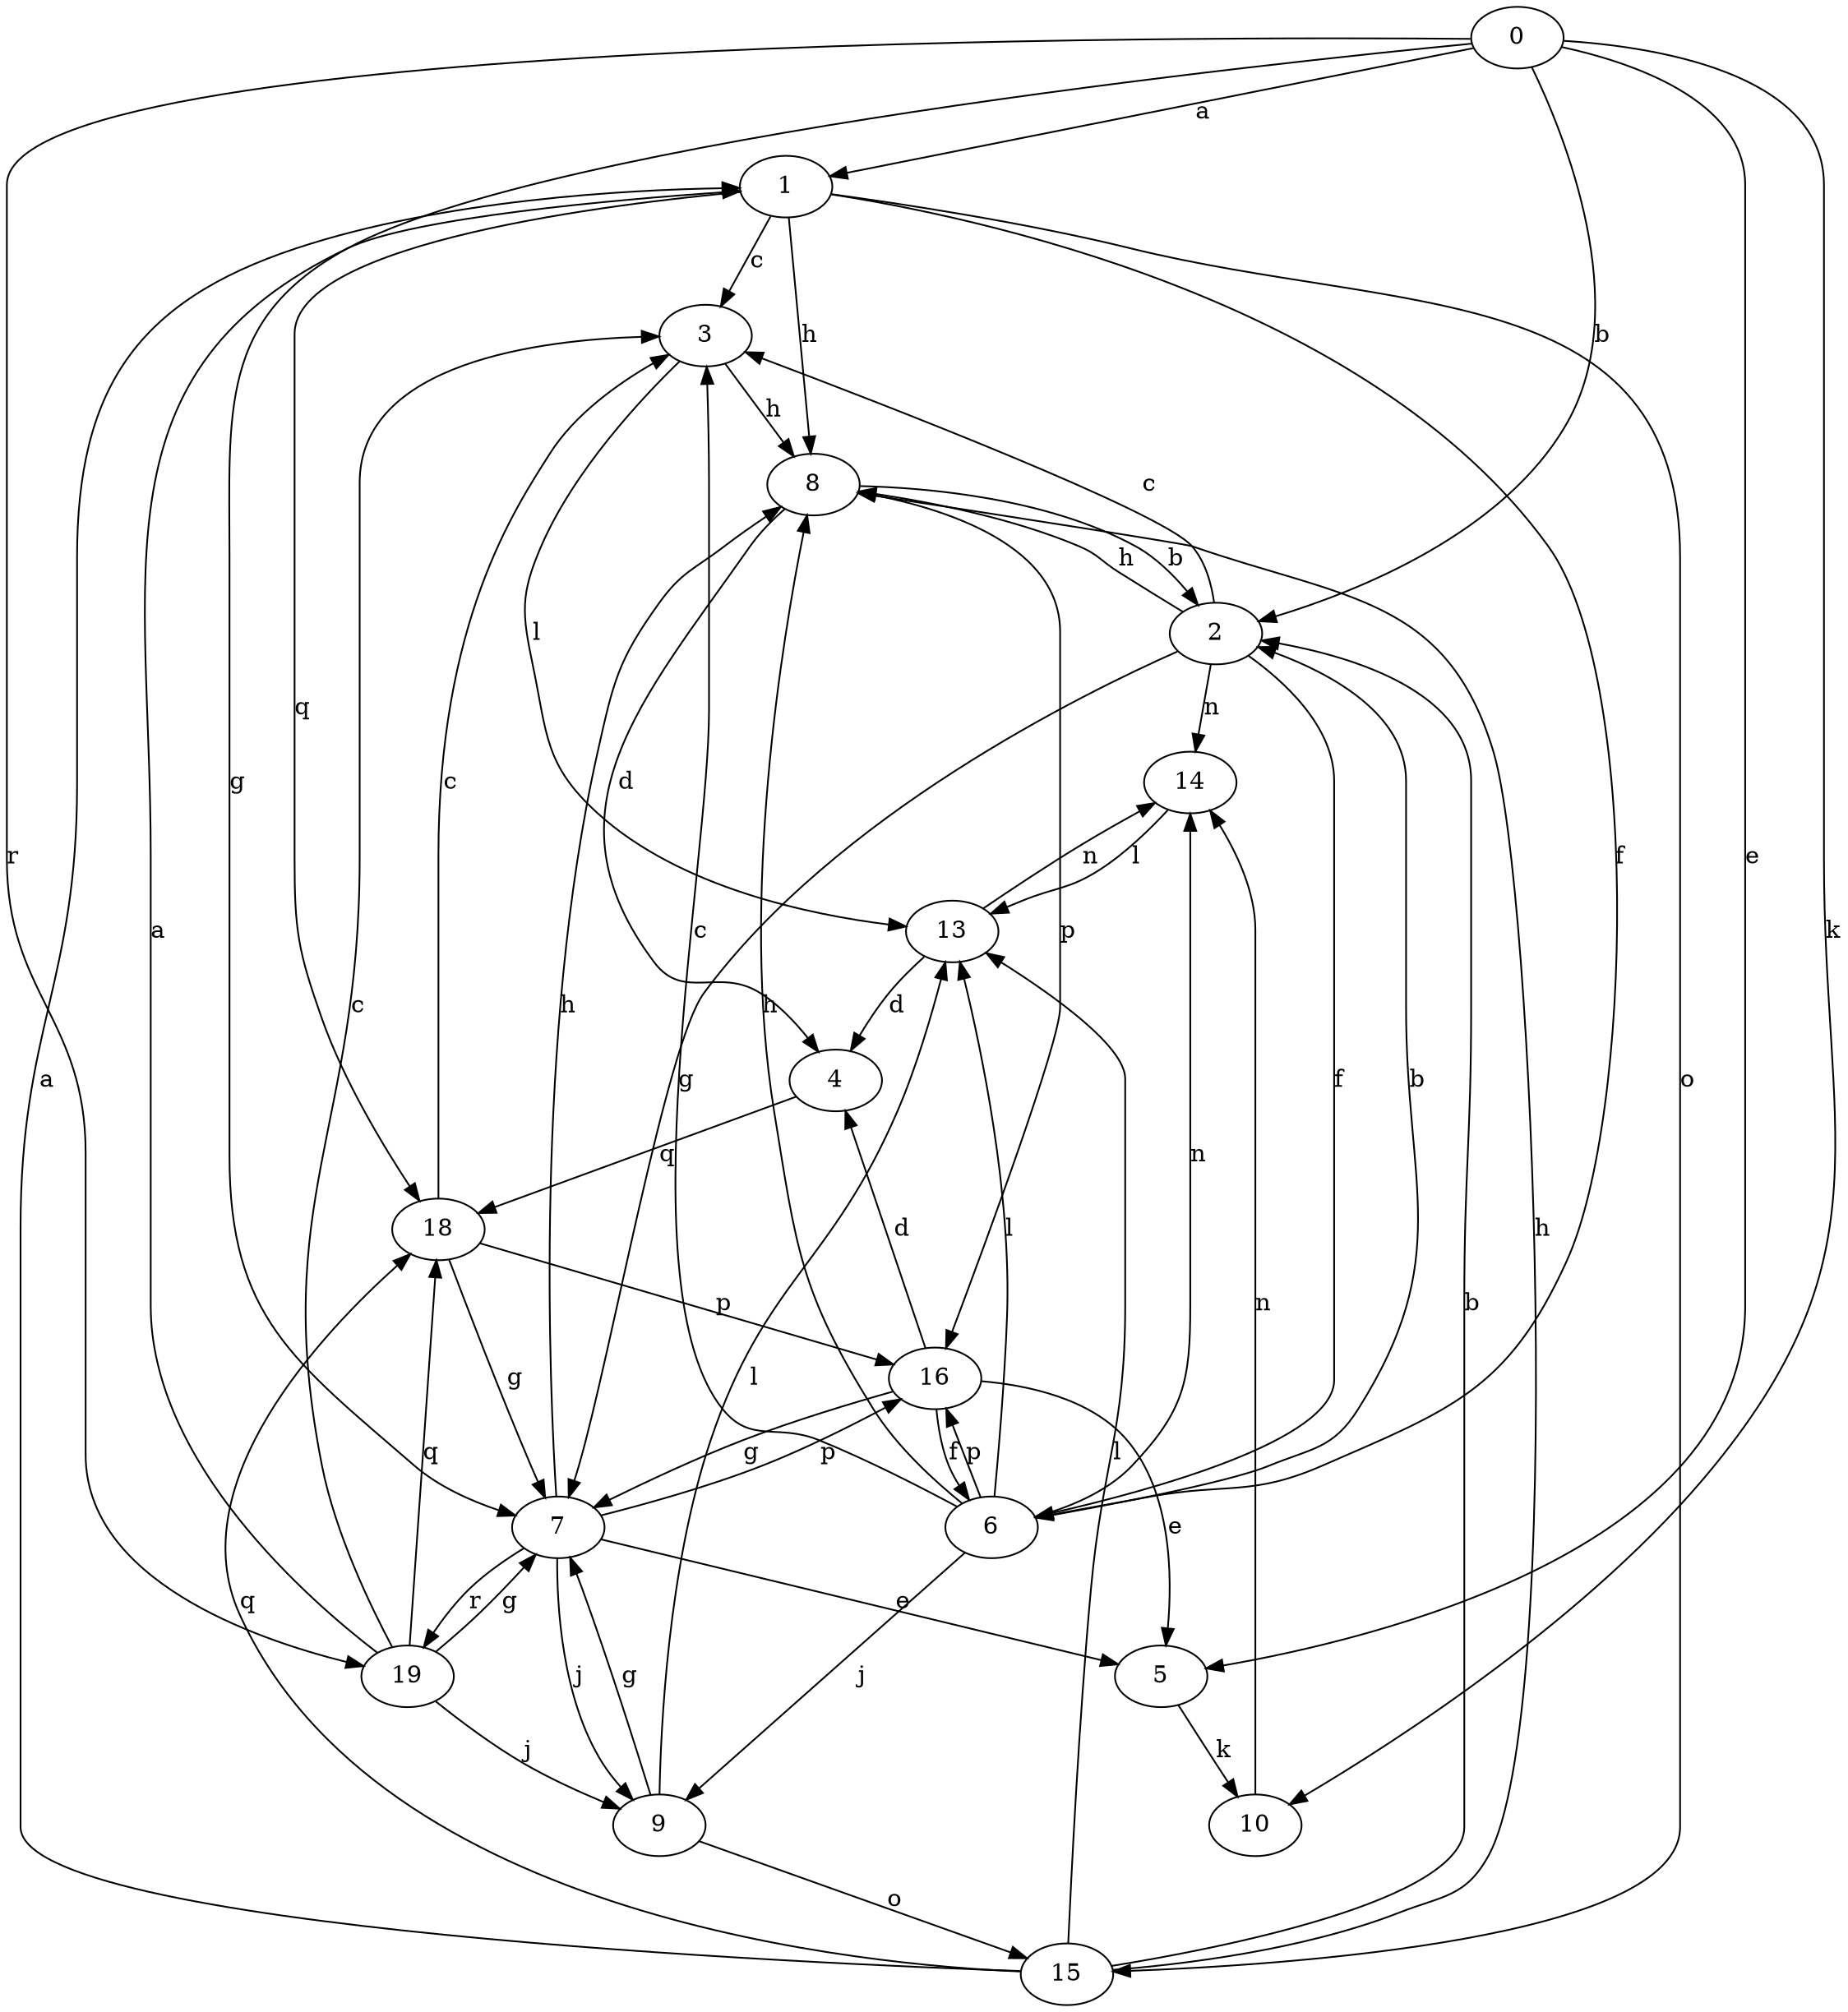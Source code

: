 strict digraph  {
1;
2;
3;
4;
5;
0;
6;
7;
8;
9;
10;
13;
14;
15;
16;
18;
19;
1 -> 3  [label=c];
1 -> 6  [label=f];
1 -> 8  [label=h];
1 -> 15  [label=o];
1 -> 18  [label=q];
2 -> 3  [label=c];
2 -> 6  [label=f];
2 -> 7  [label=g];
2 -> 8  [label=h];
2 -> 14  [label=n];
3 -> 8  [label=h];
3 -> 13  [label=l];
4 -> 18  [label=q];
5 -> 10  [label=k];
0 -> 1  [label=a];
0 -> 2  [label=b];
0 -> 5  [label=e];
0 -> 7  [label=g];
0 -> 10  [label=k];
0 -> 19  [label=r];
6 -> 2  [label=b];
6 -> 3  [label=c];
6 -> 8  [label=h];
6 -> 9  [label=j];
6 -> 13  [label=l];
6 -> 14  [label=n];
6 -> 16  [label=p];
7 -> 5  [label=e];
7 -> 8  [label=h];
7 -> 9  [label=j];
7 -> 16  [label=p];
7 -> 19  [label=r];
8 -> 2  [label=b];
8 -> 4  [label=d];
8 -> 16  [label=p];
9 -> 7  [label=g];
9 -> 13  [label=l];
9 -> 15  [label=o];
10 -> 14  [label=n];
13 -> 4  [label=d];
13 -> 14  [label=n];
14 -> 13  [label=l];
15 -> 1  [label=a];
15 -> 2  [label=b];
15 -> 8  [label=h];
15 -> 13  [label=l];
15 -> 18  [label=q];
16 -> 4  [label=d];
16 -> 5  [label=e];
16 -> 6  [label=f];
16 -> 7  [label=g];
18 -> 3  [label=c];
18 -> 7  [label=g];
18 -> 16  [label=p];
19 -> 1  [label=a];
19 -> 3  [label=c];
19 -> 7  [label=g];
19 -> 9  [label=j];
19 -> 18  [label=q];
}

